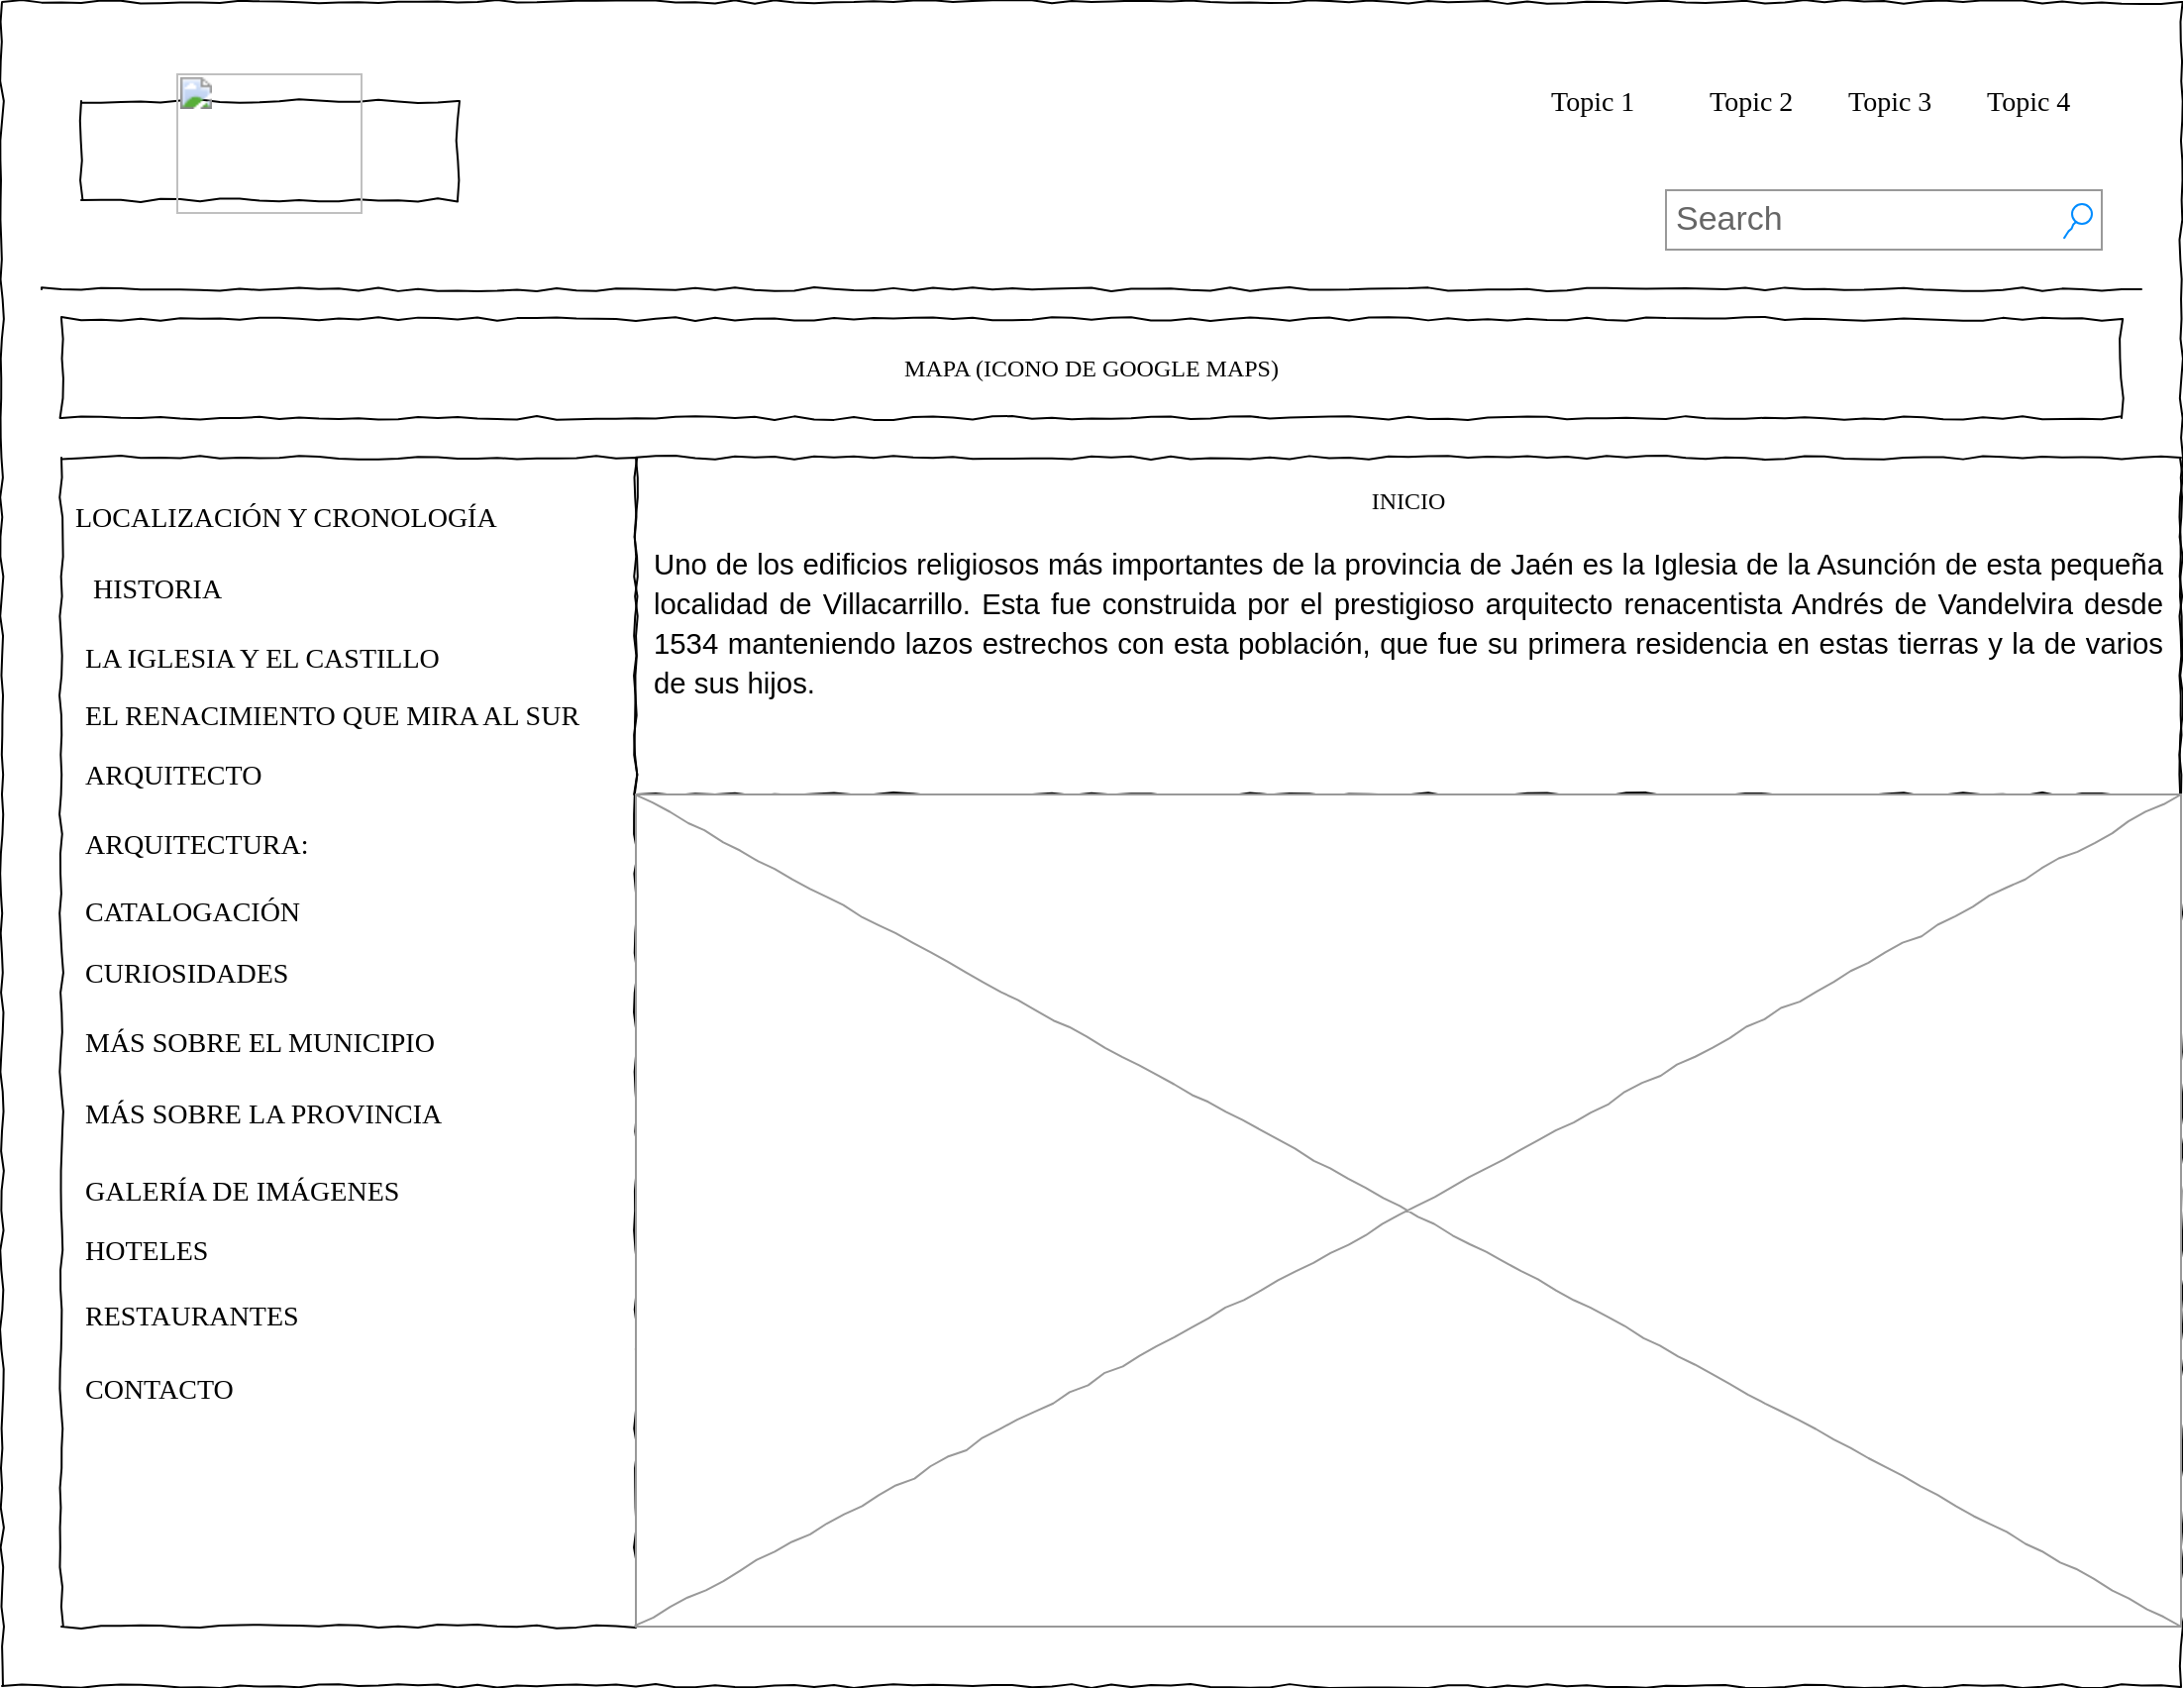 <mxfile version="16.4.5" type="device"><diagram name="Page-1" id="03018318-947c-dd8e-b7a3-06fadd420f32"><mxGraphModel dx="1422" dy="794" grid="1" gridSize="10" guides="1" tooltips="1" connect="1" arrows="1" fold="1" page="1" pageScale="1" pageWidth="1100" pageHeight="850" background="none" math="0" shadow="0"><root><mxCell id="0"/><mxCell id="1" parent="0"/><mxCell id="677b7b8949515195-1" value="" style="whiteSpace=wrap;html=1;rounded=0;shadow=0;labelBackgroundColor=none;strokeColor=#000000;strokeWidth=1;fillColor=none;fontFamily=Verdana;fontSize=12;fontColor=#000000;align=center;comic=1;" parent="1" vertex="1"><mxGeometry width="1100" height="850" as="geometry"/></mxCell><mxCell id="677b7b8949515195-2" value="&lt;span id=&quot;docs-internal-guid-ed9687a9-7fff-dd76-1a40-83bb43e9e655&quot;&gt;&lt;span style=&quot;border: none ; display: inline-block ; overflow: hidden ; width: 94px ; height: 71px&quot;&gt;&lt;img src=&quot;https://lh5.googleusercontent.com/UuI71ffcjGG0qtu6yfGgEQQORcZ-0JuSglTtjktT7957i0tRUnE6vgZbzVknqnzYEL2BTDWRRgLHQ1vzV1gmODtBd-XFlOqbvGDEubkYT8hvB3qUW7wY_vZuyea5u28RUCAclhPL&quot; width=&quot;94&quot; height=&quot;71&quot; style=&quot;margin-left: 0px ; margin-top: 0px&quot;&gt;&lt;span id=&quot;docs-internal-guid-ed9687a9-7fff-dd76-1a40-83bb43e9e655&quot;&gt;&lt;span style=&quot;border: none ; display: inline-block ; overflow: hidden ; width: 94px ; height: 71px&quot;&gt;&lt;img src=&quot;https://lh5.googleusercontent.com/UuI71ffcjGG0qtu6yfGgEQQORcZ-0JuSglTtjktT7957i0tRUnE6vgZbzVknqnzYEL2BTDWRRgLHQ1vzV1gmODtBd-XFlOqbvGDEubkYT8hvB3qUW7wY_vZuyea5u28RUCAclhPL&quot; width=&quot;94&quot; height=&quot;71&quot; style=&quot;margin-left: 0px ; margin-top: 0px&quot;&gt;&lt;/span&gt;&lt;/span&gt;&lt;/span&gt;&lt;/span&gt;" style="whiteSpace=wrap;html=1;rounded=0;shadow=0;labelBackgroundColor=none;strokeWidth=1;fontFamily=Verdana;fontSize=28;align=center;comic=1;" parent="1" vertex="1"><mxGeometry x="40" y="50" width="190" height="50" as="geometry"/></mxCell><mxCell id="677b7b8949515195-3" value="Search" style="strokeWidth=1;shadow=0;dashed=0;align=center;html=1;shape=mxgraph.mockup.forms.searchBox;strokeColor=#999999;mainText=;strokeColor2=#008cff;fontColor=#666666;fontSize=17;align=left;spacingLeft=3;rounded=0;labelBackgroundColor=none;comic=1;" parent="1" vertex="1"><mxGeometry x="840" y="95" width="220" height="30" as="geometry"/></mxCell><mxCell id="677b7b8949515195-4" value="Topic 1" style="text;html=1;points=[];align=left;verticalAlign=top;spacingTop=-4;fontSize=14;fontFamily=Verdana" parent="1" vertex="1"><mxGeometry x="780" y="40" width="60" height="20" as="geometry"/></mxCell><mxCell id="677b7b8949515195-5" value="Topic 2" style="text;html=1;points=[];align=left;verticalAlign=top;spacingTop=-4;fontSize=14;fontFamily=Verdana" parent="1" vertex="1"><mxGeometry x="860" y="40" width="60" height="20" as="geometry"/></mxCell><mxCell id="677b7b8949515195-6" value="Topic 3" style="text;html=1;points=[];align=left;verticalAlign=top;spacingTop=-4;fontSize=14;fontFamily=Verdana" parent="1" vertex="1"><mxGeometry x="930" y="40" width="60" height="20" as="geometry"/></mxCell><mxCell id="677b7b8949515195-7" value="Topic 4" style="text;html=1;points=[];align=left;verticalAlign=top;spacingTop=-4;fontSize=14;fontFamily=Verdana" parent="1" vertex="1"><mxGeometry x="1000" y="40" width="60" height="20" as="geometry"/></mxCell><mxCell id="677b7b8949515195-8" value="" style="whiteSpace=wrap;html=1;rounded=0;shadow=0;labelBackgroundColor=none;strokeWidth=1;fillColor=none;fontFamily=Verdana;fontSize=12;align=center;comic=1;" parent="1" vertex="1"><mxGeometry x="30" y="230" width="290" height="590" as="geometry"/></mxCell><mxCell id="677b7b8949515195-9" value="" style="line;strokeWidth=1;html=1;rounded=0;shadow=0;labelBackgroundColor=none;fillColor=none;fontFamily=Verdana;fontSize=14;fontColor=#000000;align=center;comic=1;" parent="1" vertex="1"><mxGeometry x="20" y="140" width="1060" height="10" as="geometry"/></mxCell><mxCell id="677b7b8949515195-10" value="MAPA (ICONO DE GOOGLE MAPS)" style="whiteSpace=wrap;html=1;rounded=0;shadow=0;labelBackgroundColor=none;strokeWidth=1;fillColor=none;fontFamily=Verdana;fontSize=12;align=center;comic=1;" parent="1" vertex="1"><mxGeometry x="30" y="160" width="1040" height="50" as="geometry"/></mxCell><mxCell id="677b7b8949515195-15" value="&lt;div&gt;INICIO&lt;/div&gt;&lt;div&gt;&lt;br&gt;&lt;/div&gt;&lt;div style=&quot;text-align: justify&quot;&gt;&lt;span id=&quot;docs-internal-guid-bc5bf287-7fff-c35d-fcb7-91276ca90040&quot;&gt;&lt;p dir=&quot;ltr&quot; style=&quot;line-height: 1.38 ; margin-top: 0pt ; margin-bottom: 0pt&quot;&gt;&lt;span style=&quot;font-size: 11pt ; font-family: &amp;#34;arial&amp;#34; ; background-color: transparent ; vertical-align: baseline&quot;&gt;Uno de los edificios religiosos más importantes de la provincia de Jaén es la Iglesia de la Asunción de esta pequeña localidad de Villacarrillo. Esta fue construida por el prestigioso arquitecto renacentista Andrés de Vandelvira desde 1534 manteniendo lazos estrechos con esta población, que fue su primera residencia en estas tierras y la de varios de sus hijos.&lt;/span&gt;&lt;/p&gt;&lt;div&gt;&lt;span style=&quot;font-size: 11pt ; font-family: &amp;#34;arial&amp;#34; ; background-color: transparent ; vertical-align: baseline&quot;&gt;&lt;br&gt;&lt;/span&gt;&lt;/div&gt;&lt;/span&gt;&lt;/div&gt;" style="whiteSpace=wrap;html=1;rounded=0;shadow=0;labelBackgroundColor=none;strokeWidth=1;fillColor=none;fontFamily=Verdana;fontSize=12;align=center;verticalAlign=top;spacing=10;comic=1;" parent="1" vertex="1"><mxGeometry x="320" y="230" width="780" height="170" as="geometry"/></mxCell><mxCell id="677b7b8949515195-16" value="" style="verticalLabelPosition=bottom;shadow=0;dashed=0;align=center;html=1;verticalAlign=top;strokeWidth=1;shape=mxgraph.mockup.graphics.simpleIcon;strokeColor=#999999;rounded=0;labelBackgroundColor=none;fontFamily=Verdana;fontSize=14;fontColor=#000000;comic=1;" parent="1" vertex="1"><mxGeometry x="320" y="400" width="780" height="420" as="geometry"/></mxCell><mxCell id="677b7b8949515195-27" value="LOCALIZACIÓN Y CRONOLOGÍA" style="text;html=1;points=[];align=left;verticalAlign=top;spacingTop=-4;fontSize=14;fontFamily=Verdana" parent="1" vertex="1"><mxGeometry x="35" y="250" width="230" height="10" as="geometry"/></mxCell><mxCell id="677b7b8949515195-28" value="HISTORIA" style="text;html=1;points=[];align=left;verticalAlign=top;spacingTop=-4;fontSize=14;fontFamily=Verdana" parent="1" vertex="1"><mxGeometry x="44" y="286" width="170" height="20" as="geometry"/></mxCell><mxCell id="677b7b8949515195-29" value="LA IGLESIA Y EL CASTILLO" style="text;html=1;points=[];align=left;verticalAlign=top;spacingTop=-4;fontSize=14;fontFamily=Verdana" parent="1" vertex="1"><mxGeometry x="40" y="321" width="170" height="20" as="geometry"/></mxCell><mxCell id="677b7b8949515195-30" value="ARQUITECTO" style="text;html=1;points=[];align=left;verticalAlign=top;spacingTop=-4;fontSize=14;fontFamily=Verdana" parent="1" vertex="1"><mxGeometry x="40" y="380" width="170" height="20" as="geometry"/></mxCell><mxCell id="677b7b8949515195-31" value="CURIOSIDADES" style="text;html=1;points=[];align=left;verticalAlign=top;spacingTop=-4;fontSize=14;fontFamily=Verdana" parent="1" vertex="1"><mxGeometry x="40" y="480" width="170" height="20" as="geometry"/></mxCell><mxCell id="677b7b8949515195-32" value="MÁS SOBRE EL MUNICIPIO" style="text;html=1;points=[];align=left;verticalAlign=top;spacingTop=-4;fontSize=14;fontFamily=Verdana" parent="1" vertex="1"><mxGeometry x="40" y="515" width="170" height="20" as="geometry"/></mxCell><mxCell id="677b7b8949515195-33" value="MÁS SOBRE LA PROVINCIA" style="text;html=1;points=[];align=left;verticalAlign=top;spacingTop=-4;fontSize=14;fontFamily=Verdana" parent="1" vertex="1"><mxGeometry x="40" y="551" width="170" height="20" as="geometry"/></mxCell><mxCell id="677b7b8949515195-34" value="GALERÍA DE IMÁGENES" style="text;html=1;points=[];align=left;verticalAlign=top;spacingTop=-4;fontSize=14;fontFamily=Verdana" parent="1" vertex="1"><mxGeometry x="40" y="590" width="170" height="20" as="geometry"/></mxCell><mxCell id="677b7b8949515195-35" value="HOTELES" style="text;html=1;points=[];align=left;verticalAlign=top;spacingTop=-4;fontSize=14;fontFamily=Verdana" parent="1" vertex="1"><mxGeometry x="40" y="620" width="170" height="20" as="geometry"/></mxCell><mxCell id="677b7b8949515195-36" value="RESTAURANTES" style="text;html=1;points=[];align=left;verticalAlign=top;spacingTop=-4;fontSize=14;fontFamily=Verdana" parent="1" vertex="1"><mxGeometry x="40" y="653" width="170" height="20" as="geometry"/></mxCell><mxCell id="677b7b8949515195-37" value="CONTACTO" style="text;html=1;points=[];align=left;verticalAlign=top;spacingTop=-4;fontSize=14;fontFamily=Verdana" parent="1" vertex="1"><mxGeometry x="40" y="690" width="170" height="20" as="geometry"/></mxCell><mxCell id="677b7b8949515195-39" value="ARQUITECTURA:&lt;br&gt;" style="text;html=1;points=[];align=left;verticalAlign=top;spacingTop=-4;fontSize=14;fontFamily=Verdana" parent="1" vertex="1"><mxGeometry x="40" y="415" width="170" height="20" as="geometry"/></mxCell><mxCell id="677b7b8949515195-40" value="CATALOGACIÓN" style="text;html=1;points=[];align=left;verticalAlign=top;spacingTop=-4;fontSize=14;fontFamily=Verdana" parent="1" vertex="1"><mxGeometry x="40" y="449" width="170" height="20" as="geometry"/></mxCell><mxCell id="OjS3-v-XNvnWnTOD_nip-1" value="EL RENACIMIENTO QUE MIRA AL SUR" style="text;html=1;points=[];align=left;verticalAlign=top;spacingTop=-4;fontSize=14;fontFamily=Verdana" vertex="1" parent="1"><mxGeometry x="40" y="350" width="170" height="20" as="geometry"/></mxCell></root></mxGraphModel></diagram></mxfile>